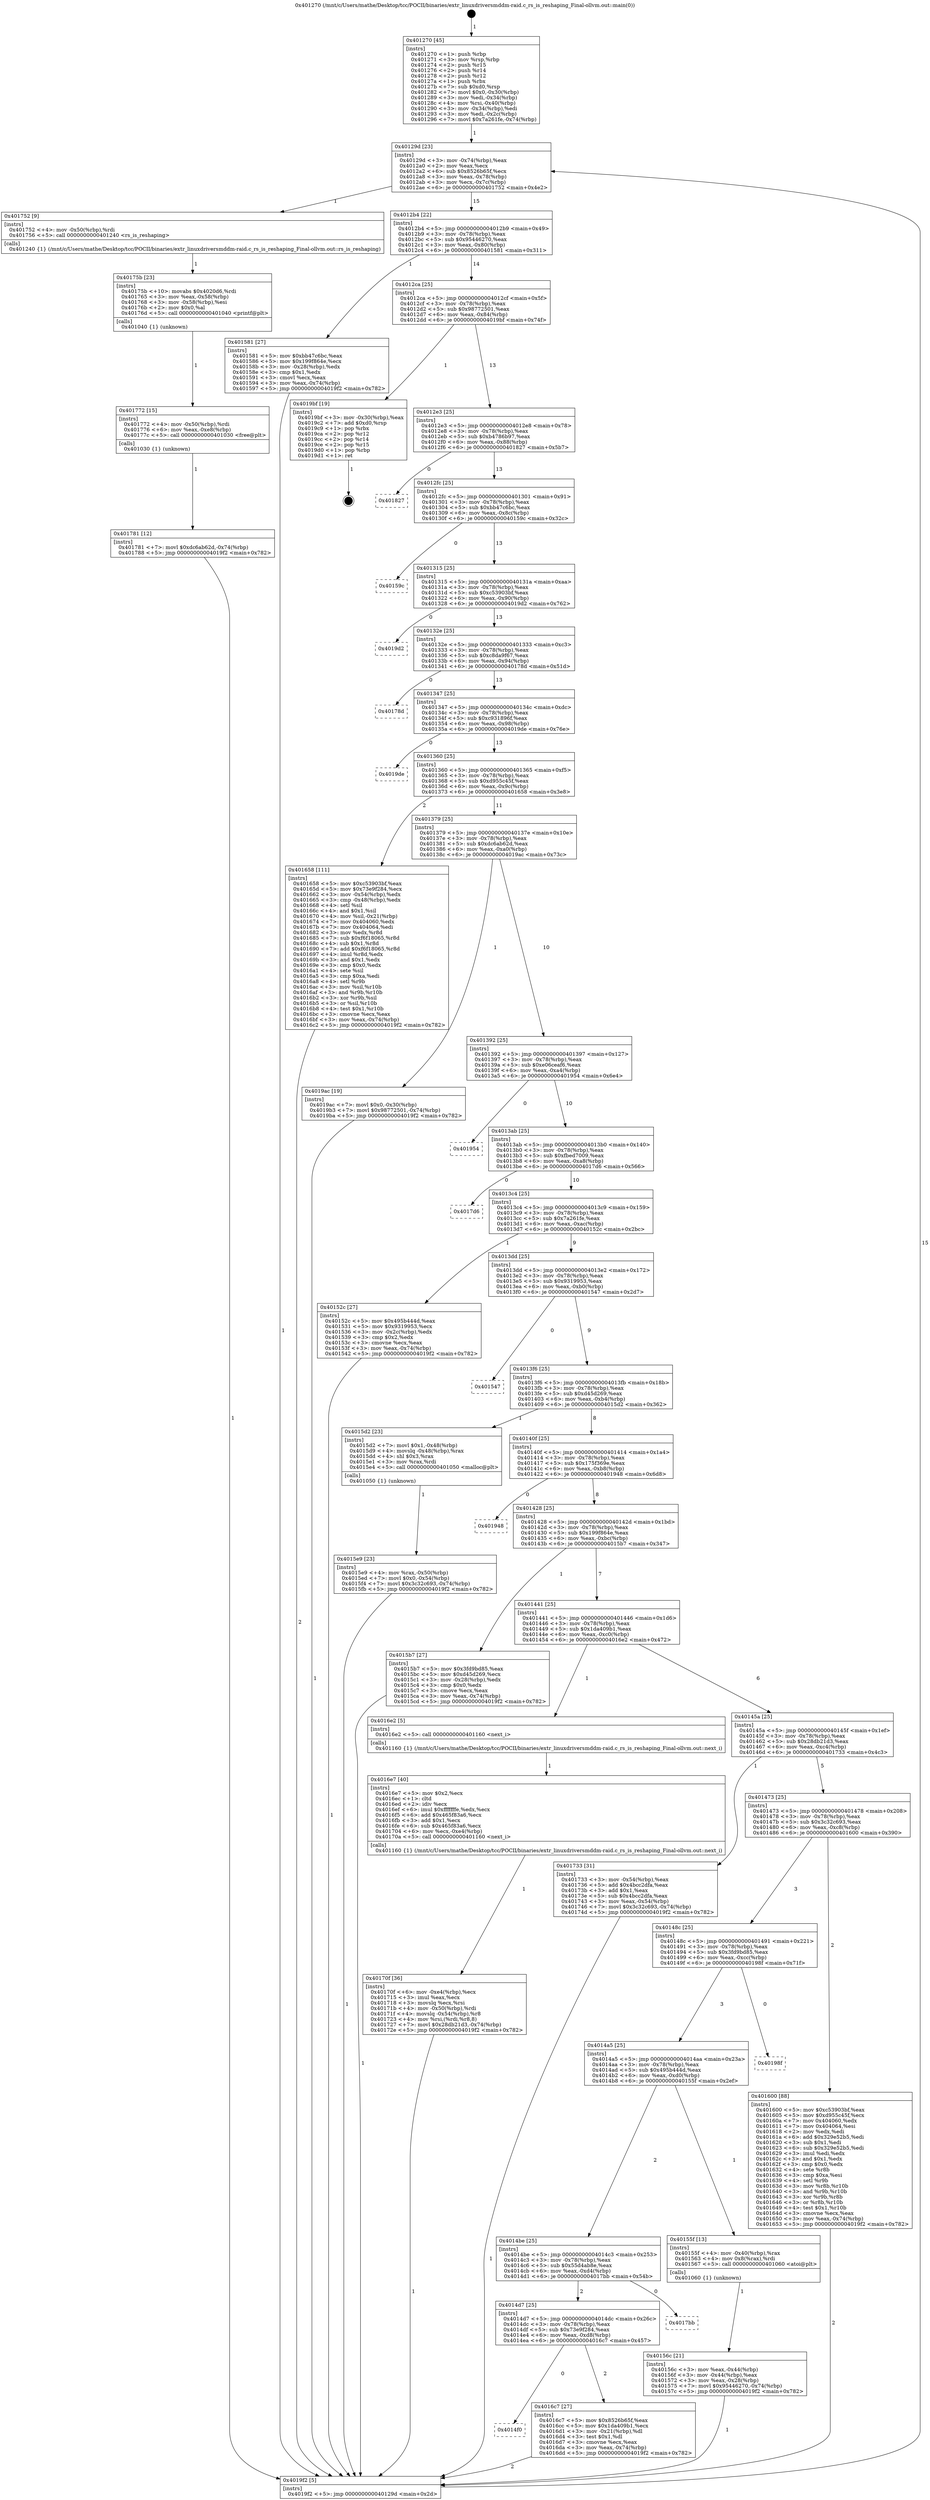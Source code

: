 digraph "0x401270" {
  label = "0x401270 (/mnt/c/Users/mathe/Desktop/tcc/POCII/binaries/extr_linuxdriversmddm-raid.c_rs_is_reshaping_Final-ollvm.out::main(0))"
  labelloc = "t"
  node[shape=record]

  Entry [label="",width=0.3,height=0.3,shape=circle,fillcolor=black,style=filled]
  "0x40129d" [label="{
     0x40129d [23]\l
     | [instrs]\l
     &nbsp;&nbsp;0x40129d \<+3\>: mov -0x74(%rbp),%eax\l
     &nbsp;&nbsp;0x4012a0 \<+2\>: mov %eax,%ecx\l
     &nbsp;&nbsp;0x4012a2 \<+6\>: sub $0x8526b65f,%ecx\l
     &nbsp;&nbsp;0x4012a8 \<+3\>: mov %eax,-0x78(%rbp)\l
     &nbsp;&nbsp;0x4012ab \<+3\>: mov %ecx,-0x7c(%rbp)\l
     &nbsp;&nbsp;0x4012ae \<+6\>: je 0000000000401752 \<main+0x4e2\>\l
  }"]
  "0x401752" [label="{
     0x401752 [9]\l
     | [instrs]\l
     &nbsp;&nbsp;0x401752 \<+4\>: mov -0x50(%rbp),%rdi\l
     &nbsp;&nbsp;0x401756 \<+5\>: call 0000000000401240 \<rs_is_reshaping\>\l
     | [calls]\l
     &nbsp;&nbsp;0x401240 \{1\} (/mnt/c/Users/mathe/Desktop/tcc/POCII/binaries/extr_linuxdriversmddm-raid.c_rs_is_reshaping_Final-ollvm.out::rs_is_reshaping)\l
  }"]
  "0x4012b4" [label="{
     0x4012b4 [22]\l
     | [instrs]\l
     &nbsp;&nbsp;0x4012b4 \<+5\>: jmp 00000000004012b9 \<main+0x49\>\l
     &nbsp;&nbsp;0x4012b9 \<+3\>: mov -0x78(%rbp),%eax\l
     &nbsp;&nbsp;0x4012bc \<+5\>: sub $0x95446270,%eax\l
     &nbsp;&nbsp;0x4012c1 \<+3\>: mov %eax,-0x80(%rbp)\l
     &nbsp;&nbsp;0x4012c4 \<+6\>: je 0000000000401581 \<main+0x311\>\l
  }"]
  Exit [label="",width=0.3,height=0.3,shape=circle,fillcolor=black,style=filled,peripheries=2]
  "0x401581" [label="{
     0x401581 [27]\l
     | [instrs]\l
     &nbsp;&nbsp;0x401581 \<+5\>: mov $0xbb47c6bc,%eax\l
     &nbsp;&nbsp;0x401586 \<+5\>: mov $0x199f864e,%ecx\l
     &nbsp;&nbsp;0x40158b \<+3\>: mov -0x28(%rbp),%edx\l
     &nbsp;&nbsp;0x40158e \<+3\>: cmp $0x1,%edx\l
     &nbsp;&nbsp;0x401591 \<+3\>: cmovl %ecx,%eax\l
     &nbsp;&nbsp;0x401594 \<+3\>: mov %eax,-0x74(%rbp)\l
     &nbsp;&nbsp;0x401597 \<+5\>: jmp 00000000004019f2 \<main+0x782\>\l
  }"]
  "0x4012ca" [label="{
     0x4012ca [25]\l
     | [instrs]\l
     &nbsp;&nbsp;0x4012ca \<+5\>: jmp 00000000004012cf \<main+0x5f\>\l
     &nbsp;&nbsp;0x4012cf \<+3\>: mov -0x78(%rbp),%eax\l
     &nbsp;&nbsp;0x4012d2 \<+5\>: sub $0x98772501,%eax\l
     &nbsp;&nbsp;0x4012d7 \<+6\>: mov %eax,-0x84(%rbp)\l
     &nbsp;&nbsp;0x4012dd \<+6\>: je 00000000004019bf \<main+0x74f\>\l
  }"]
  "0x401781" [label="{
     0x401781 [12]\l
     | [instrs]\l
     &nbsp;&nbsp;0x401781 \<+7\>: movl $0xdc6ab62d,-0x74(%rbp)\l
     &nbsp;&nbsp;0x401788 \<+5\>: jmp 00000000004019f2 \<main+0x782\>\l
  }"]
  "0x4019bf" [label="{
     0x4019bf [19]\l
     | [instrs]\l
     &nbsp;&nbsp;0x4019bf \<+3\>: mov -0x30(%rbp),%eax\l
     &nbsp;&nbsp;0x4019c2 \<+7\>: add $0xd0,%rsp\l
     &nbsp;&nbsp;0x4019c9 \<+1\>: pop %rbx\l
     &nbsp;&nbsp;0x4019ca \<+2\>: pop %r12\l
     &nbsp;&nbsp;0x4019cc \<+2\>: pop %r14\l
     &nbsp;&nbsp;0x4019ce \<+2\>: pop %r15\l
     &nbsp;&nbsp;0x4019d0 \<+1\>: pop %rbp\l
     &nbsp;&nbsp;0x4019d1 \<+1\>: ret\l
  }"]
  "0x4012e3" [label="{
     0x4012e3 [25]\l
     | [instrs]\l
     &nbsp;&nbsp;0x4012e3 \<+5\>: jmp 00000000004012e8 \<main+0x78\>\l
     &nbsp;&nbsp;0x4012e8 \<+3\>: mov -0x78(%rbp),%eax\l
     &nbsp;&nbsp;0x4012eb \<+5\>: sub $0xb4786b97,%eax\l
     &nbsp;&nbsp;0x4012f0 \<+6\>: mov %eax,-0x88(%rbp)\l
     &nbsp;&nbsp;0x4012f6 \<+6\>: je 0000000000401827 \<main+0x5b7\>\l
  }"]
  "0x401772" [label="{
     0x401772 [15]\l
     | [instrs]\l
     &nbsp;&nbsp;0x401772 \<+4\>: mov -0x50(%rbp),%rdi\l
     &nbsp;&nbsp;0x401776 \<+6\>: mov %eax,-0xe8(%rbp)\l
     &nbsp;&nbsp;0x40177c \<+5\>: call 0000000000401030 \<free@plt\>\l
     | [calls]\l
     &nbsp;&nbsp;0x401030 \{1\} (unknown)\l
  }"]
  "0x401827" [label="{
     0x401827\l
  }", style=dashed]
  "0x4012fc" [label="{
     0x4012fc [25]\l
     | [instrs]\l
     &nbsp;&nbsp;0x4012fc \<+5\>: jmp 0000000000401301 \<main+0x91\>\l
     &nbsp;&nbsp;0x401301 \<+3\>: mov -0x78(%rbp),%eax\l
     &nbsp;&nbsp;0x401304 \<+5\>: sub $0xbb47c6bc,%eax\l
     &nbsp;&nbsp;0x401309 \<+6\>: mov %eax,-0x8c(%rbp)\l
     &nbsp;&nbsp;0x40130f \<+6\>: je 000000000040159c \<main+0x32c\>\l
  }"]
  "0x40175b" [label="{
     0x40175b [23]\l
     | [instrs]\l
     &nbsp;&nbsp;0x40175b \<+10\>: movabs $0x4020d6,%rdi\l
     &nbsp;&nbsp;0x401765 \<+3\>: mov %eax,-0x58(%rbp)\l
     &nbsp;&nbsp;0x401768 \<+3\>: mov -0x58(%rbp),%esi\l
     &nbsp;&nbsp;0x40176b \<+2\>: mov $0x0,%al\l
     &nbsp;&nbsp;0x40176d \<+5\>: call 0000000000401040 \<printf@plt\>\l
     | [calls]\l
     &nbsp;&nbsp;0x401040 \{1\} (unknown)\l
  }"]
  "0x40159c" [label="{
     0x40159c\l
  }", style=dashed]
  "0x401315" [label="{
     0x401315 [25]\l
     | [instrs]\l
     &nbsp;&nbsp;0x401315 \<+5\>: jmp 000000000040131a \<main+0xaa\>\l
     &nbsp;&nbsp;0x40131a \<+3\>: mov -0x78(%rbp),%eax\l
     &nbsp;&nbsp;0x40131d \<+5\>: sub $0xc53903bf,%eax\l
     &nbsp;&nbsp;0x401322 \<+6\>: mov %eax,-0x90(%rbp)\l
     &nbsp;&nbsp;0x401328 \<+6\>: je 00000000004019d2 \<main+0x762\>\l
  }"]
  "0x40170f" [label="{
     0x40170f [36]\l
     | [instrs]\l
     &nbsp;&nbsp;0x40170f \<+6\>: mov -0xe4(%rbp),%ecx\l
     &nbsp;&nbsp;0x401715 \<+3\>: imul %eax,%ecx\l
     &nbsp;&nbsp;0x401718 \<+3\>: movslq %ecx,%rsi\l
     &nbsp;&nbsp;0x40171b \<+4\>: mov -0x50(%rbp),%rdi\l
     &nbsp;&nbsp;0x40171f \<+4\>: movslq -0x54(%rbp),%r8\l
     &nbsp;&nbsp;0x401723 \<+4\>: mov %rsi,(%rdi,%r8,8)\l
     &nbsp;&nbsp;0x401727 \<+7\>: movl $0x28db21d3,-0x74(%rbp)\l
     &nbsp;&nbsp;0x40172e \<+5\>: jmp 00000000004019f2 \<main+0x782\>\l
  }"]
  "0x4019d2" [label="{
     0x4019d2\l
  }", style=dashed]
  "0x40132e" [label="{
     0x40132e [25]\l
     | [instrs]\l
     &nbsp;&nbsp;0x40132e \<+5\>: jmp 0000000000401333 \<main+0xc3\>\l
     &nbsp;&nbsp;0x401333 \<+3\>: mov -0x78(%rbp),%eax\l
     &nbsp;&nbsp;0x401336 \<+5\>: sub $0xc8da9f67,%eax\l
     &nbsp;&nbsp;0x40133b \<+6\>: mov %eax,-0x94(%rbp)\l
     &nbsp;&nbsp;0x401341 \<+6\>: je 000000000040178d \<main+0x51d\>\l
  }"]
  "0x4016e7" [label="{
     0x4016e7 [40]\l
     | [instrs]\l
     &nbsp;&nbsp;0x4016e7 \<+5\>: mov $0x2,%ecx\l
     &nbsp;&nbsp;0x4016ec \<+1\>: cltd\l
     &nbsp;&nbsp;0x4016ed \<+2\>: idiv %ecx\l
     &nbsp;&nbsp;0x4016ef \<+6\>: imul $0xfffffffe,%edx,%ecx\l
     &nbsp;&nbsp;0x4016f5 \<+6\>: add $0x465f83a6,%ecx\l
     &nbsp;&nbsp;0x4016fb \<+3\>: add $0x1,%ecx\l
     &nbsp;&nbsp;0x4016fe \<+6\>: sub $0x465f83a6,%ecx\l
     &nbsp;&nbsp;0x401704 \<+6\>: mov %ecx,-0xe4(%rbp)\l
     &nbsp;&nbsp;0x40170a \<+5\>: call 0000000000401160 \<next_i\>\l
     | [calls]\l
     &nbsp;&nbsp;0x401160 \{1\} (/mnt/c/Users/mathe/Desktop/tcc/POCII/binaries/extr_linuxdriversmddm-raid.c_rs_is_reshaping_Final-ollvm.out::next_i)\l
  }"]
  "0x40178d" [label="{
     0x40178d\l
  }", style=dashed]
  "0x401347" [label="{
     0x401347 [25]\l
     | [instrs]\l
     &nbsp;&nbsp;0x401347 \<+5\>: jmp 000000000040134c \<main+0xdc\>\l
     &nbsp;&nbsp;0x40134c \<+3\>: mov -0x78(%rbp),%eax\l
     &nbsp;&nbsp;0x40134f \<+5\>: sub $0xc931896f,%eax\l
     &nbsp;&nbsp;0x401354 \<+6\>: mov %eax,-0x98(%rbp)\l
     &nbsp;&nbsp;0x40135a \<+6\>: je 00000000004019de \<main+0x76e\>\l
  }"]
  "0x4014f0" [label="{
     0x4014f0\l
  }", style=dashed]
  "0x4019de" [label="{
     0x4019de\l
  }", style=dashed]
  "0x401360" [label="{
     0x401360 [25]\l
     | [instrs]\l
     &nbsp;&nbsp;0x401360 \<+5\>: jmp 0000000000401365 \<main+0xf5\>\l
     &nbsp;&nbsp;0x401365 \<+3\>: mov -0x78(%rbp),%eax\l
     &nbsp;&nbsp;0x401368 \<+5\>: sub $0xd955c45f,%eax\l
     &nbsp;&nbsp;0x40136d \<+6\>: mov %eax,-0x9c(%rbp)\l
     &nbsp;&nbsp;0x401373 \<+6\>: je 0000000000401658 \<main+0x3e8\>\l
  }"]
  "0x4016c7" [label="{
     0x4016c7 [27]\l
     | [instrs]\l
     &nbsp;&nbsp;0x4016c7 \<+5\>: mov $0x8526b65f,%eax\l
     &nbsp;&nbsp;0x4016cc \<+5\>: mov $0x1da409b1,%ecx\l
     &nbsp;&nbsp;0x4016d1 \<+3\>: mov -0x21(%rbp),%dl\l
     &nbsp;&nbsp;0x4016d4 \<+3\>: test $0x1,%dl\l
     &nbsp;&nbsp;0x4016d7 \<+3\>: cmovne %ecx,%eax\l
     &nbsp;&nbsp;0x4016da \<+3\>: mov %eax,-0x74(%rbp)\l
     &nbsp;&nbsp;0x4016dd \<+5\>: jmp 00000000004019f2 \<main+0x782\>\l
  }"]
  "0x401658" [label="{
     0x401658 [111]\l
     | [instrs]\l
     &nbsp;&nbsp;0x401658 \<+5\>: mov $0xc53903bf,%eax\l
     &nbsp;&nbsp;0x40165d \<+5\>: mov $0x73e9f284,%ecx\l
     &nbsp;&nbsp;0x401662 \<+3\>: mov -0x54(%rbp),%edx\l
     &nbsp;&nbsp;0x401665 \<+3\>: cmp -0x48(%rbp),%edx\l
     &nbsp;&nbsp;0x401668 \<+4\>: setl %sil\l
     &nbsp;&nbsp;0x40166c \<+4\>: and $0x1,%sil\l
     &nbsp;&nbsp;0x401670 \<+4\>: mov %sil,-0x21(%rbp)\l
     &nbsp;&nbsp;0x401674 \<+7\>: mov 0x404060,%edx\l
     &nbsp;&nbsp;0x40167b \<+7\>: mov 0x404064,%edi\l
     &nbsp;&nbsp;0x401682 \<+3\>: mov %edx,%r8d\l
     &nbsp;&nbsp;0x401685 \<+7\>: sub $0xf6f18065,%r8d\l
     &nbsp;&nbsp;0x40168c \<+4\>: sub $0x1,%r8d\l
     &nbsp;&nbsp;0x401690 \<+7\>: add $0xf6f18065,%r8d\l
     &nbsp;&nbsp;0x401697 \<+4\>: imul %r8d,%edx\l
     &nbsp;&nbsp;0x40169b \<+3\>: and $0x1,%edx\l
     &nbsp;&nbsp;0x40169e \<+3\>: cmp $0x0,%edx\l
     &nbsp;&nbsp;0x4016a1 \<+4\>: sete %sil\l
     &nbsp;&nbsp;0x4016a5 \<+3\>: cmp $0xa,%edi\l
     &nbsp;&nbsp;0x4016a8 \<+4\>: setl %r9b\l
     &nbsp;&nbsp;0x4016ac \<+3\>: mov %sil,%r10b\l
     &nbsp;&nbsp;0x4016af \<+3\>: and %r9b,%r10b\l
     &nbsp;&nbsp;0x4016b2 \<+3\>: xor %r9b,%sil\l
     &nbsp;&nbsp;0x4016b5 \<+3\>: or %sil,%r10b\l
     &nbsp;&nbsp;0x4016b8 \<+4\>: test $0x1,%r10b\l
     &nbsp;&nbsp;0x4016bc \<+3\>: cmovne %ecx,%eax\l
     &nbsp;&nbsp;0x4016bf \<+3\>: mov %eax,-0x74(%rbp)\l
     &nbsp;&nbsp;0x4016c2 \<+5\>: jmp 00000000004019f2 \<main+0x782\>\l
  }"]
  "0x401379" [label="{
     0x401379 [25]\l
     | [instrs]\l
     &nbsp;&nbsp;0x401379 \<+5\>: jmp 000000000040137e \<main+0x10e\>\l
     &nbsp;&nbsp;0x40137e \<+3\>: mov -0x78(%rbp),%eax\l
     &nbsp;&nbsp;0x401381 \<+5\>: sub $0xdc6ab62d,%eax\l
     &nbsp;&nbsp;0x401386 \<+6\>: mov %eax,-0xa0(%rbp)\l
     &nbsp;&nbsp;0x40138c \<+6\>: je 00000000004019ac \<main+0x73c\>\l
  }"]
  "0x4014d7" [label="{
     0x4014d7 [25]\l
     | [instrs]\l
     &nbsp;&nbsp;0x4014d7 \<+5\>: jmp 00000000004014dc \<main+0x26c\>\l
     &nbsp;&nbsp;0x4014dc \<+3\>: mov -0x78(%rbp),%eax\l
     &nbsp;&nbsp;0x4014df \<+5\>: sub $0x73e9f284,%eax\l
     &nbsp;&nbsp;0x4014e4 \<+6\>: mov %eax,-0xd8(%rbp)\l
     &nbsp;&nbsp;0x4014ea \<+6\>: je 00000000004016c7 \<main+0x457\>\l
  }"]
  "0x4019ac" [label="{
     0x4019ac [19]\l
     | [instrs]\l
     &nbsp;&nbsp;0x4019ac \<+7\>: movl $0x0,-0x30(%rbp)\l
     &nbsp;&nbsp;0x4019b3 \<+7\>: movl $0x98772501,-0x74(%rbp)\l
     &nbsp;&nbsp;0x4019ba \<+5\>: jmp 00000000004019f2 \<main+0x782\>\l
  }"]
  "0x401392" [label="{
     0x401392 [25]\l
     | [instrs]\l
     &nbsp;&nbsp;0x401392 \<+5\>: jmp 0000000000401397 \<main+0x127\>\l
     &nbsp;&nbsp;0x401397 \<+3\>: mov -0x78(%rbp),%eax\l
     &nbsp;&nbsp;0x40139a \<+5\>: sub $0xe06ceaf6,%eax\l
     &nbsp;&nbsp;0x40139f \<+6\>: mov %eax,-0xa4(%rbp)\l
     &nbsp;&nbsp;0x4013a5 \<+6\>: je 0000000000401954 \<main+0x6e4\>\l
  }"]
  "0x4017bb" [label="{
     0x4017bb\l
  }", style=dashed]
  "0x401954" [label="{
     0x401954\l
  }", style=dashed]
  "0x4013ab" [label="{
     0x4013ab [25]\l
     | [instrs]\l
     &nbsp;&nbsp;0x4013ab \<+5\>: jmp 00000000004013b0 \<main+0x140\>\l
     &nbsp;&nbsp;0x4013b0 \<+3\>: mov -0x78(%rbp),%eax\l
     &nbsp;&nbsp;0x4013b3 \<+5\>: sub $0xfbed7009,%eax\l
     &nbsp;&nbsp;0x4013b8 \<+6\>: mov %eax,-0xa8(%rbp)\l
     &nbsp;&nbsp;0x4013be \<+6\>: je 00000000004017d6 \<main+0x566\>\l
  }"]
  "0x4015e9" [label="{
     0x4015e9 [23]\l
     | [instrs]\l
     &nbsp;&nbsp;0x4015e9 \<+4\>: mov %rax,-0x50(%rbp)\l
     &nbsp;&nbsp;0x4015ed \<+7\>: movl $0x0,-0x54(%rbp)\l
     &nbsp;&nbsp;0x4015f4 \<+7\>: movl $0x3c32c693,-0x74(%rbp)\l
     &nbsp;&nbsp;0x4015fb \<+5\>: jmp 00000000004019f2 \<main+0x782\>\l
  }"]
  "0x4017d6" [label="{
     0x4017d6\l
  }", style=dashed]
  "0x4013c4" [label="{
     0x4013c4 [25]\l
     | [instrs]\l
     &nbsp;&nbsp;0x4013c4 \<+5\>: jmp 00000000004013c9 \<main+0x159\>\l
     &nbsp;&nbsp;0x4013c9 \<+3\>: mov -0x78(%rbp),%eax\l
     &nbsp;&nbsp;0x4013cc \<+5\>: sub $0x7a261fe,%eax\l
     &nbsp;&nbsp;0x4013d1 \<+6\>: mov %eax,-0xac(%rbp)\l
     &nbsp;&nbsp;0x4013d7 \<+6\>: je 000000000040152c \<main+0x2bc\>\l
  }"]
  "0x40156c" [label="{
     0x40156c [21]\l
     | [instrs]\l
     &nbsp;&nbsp;0x40156c \<+3\>: mov %eax,-0x44(%rbp)\l
     &nbsp;&nbsp;0x40156f \<+3\>: mov -0x44(%rbp),%eax\l
     &nbsp;&nbsp;0x401572 \<+3\>: mov %eax,-0x28(%rbp)\l
     &nbsp;&nbsp;0x401575 \<+7\>: movl $0x95446270,-0x74(%rbp)\l
     &nbsp;&nbsp;0x40157c \<+5\>: jmp 00000000004019f2 \<main+0x782\>\l
  }"]
  "0x40152c" [label="{
     0x40152c [27]\l
     | [instrs]\l
     &nbsp;&nbsp;0x40152c \<+5\>: mov $0x495b444d,%eax\l
     &nbsp;&nbsp;0x401531 \<+5\>: mov $0x9319953,%ecx\l
     &nbsp;&nbsp;0x401536 \<+3\>: mov -0x2c(%rbp),%edx\l
     &nbsp;&nbsp;0x401539 \<+3\>: cmp $0x2,%edx\l
     &nbsp;&nbsp;0x40153c \<+3\>: cmovne %ecx,%eax\l
     &nbsp;&nbsp;0x40153f \<+3\>: mov %eax,-0x74(%rbp)\l
     &nbsp;&nbsp;0x401542 \<+5\>: jmp 00000000004019f2 \<main+0x782\>\l
  }"]
  "0x4013dd" [label="{
     0x4013dd [25]\l
     | [instrs]\l
     &nbsp;&nbsp;0x4013dd \<+5\>: jmp 00000000004013e2 \<main+0x172\>\l
     &nbsp;&nbsp;0x4013e2 \<+3\>: mov -0x78(%rbp),%eax\l
     &nbsp;&nbsp;0x4013e5 \<+5\>: sub $0x9319953,%eax\l
     &nbsp;&nbsp;0x4013ea \<+6\>: mov %eax,-0xb0(%rbp)\l
     &nbsp;&nbsp;0x4013f0 \<+6\>: je 0000000000401547 \<main+0x2d7\>\l
  }"]
  "0x4019f2" [label="{
     0x4019f2 [5]\l
     | [instrs]\l
     &nbsp;&nbsp;0x4019f2 \<+5\>: jmp 000000000040129d \<main+0x2d\>\l
  }"]
  "0x401270" [label="{
     0x401270 [45]\l
     | [instrs]\l
     &nbsp;&nbsp;0x401270 \<+1\>: push %rbp\l
     &nbsp;&nbsp;0x401271 \<+3\>: mov %rsp,%rbp\l
     &nbsp;&nbsp;0x401274 \<+2\>: push %r15\l
     &nbsp;&nbsp;0x401276 \<+2\>: push %r14\l
     &nbsp;&nbsp;0x401278 \<+2\>: push %r12\l
     &nbsp;&nbsp;0x40127a \<+1\>: push %rbx\l
     &nbsp;&nbsp;0x40127b \<+7\>: sub $0xd0,%rsp\l
     &nbsp;&nbsp;0x401282 \<+7\>: movl $0x0,-0x30(%rbp)\l
     &nbsp;&nbsp;0x401289 \<+3\>: mov %edi,-0x34(%rbp)\l
     &nbsp;&nbsp;0x40128c \<+4\>: mov %rsi,-0x40(%rbp)\l
     &nbsp;&nbsp;0x401290 \<+3\>: mov -0x34(%rbp),%edi\l
     &nbsp;&nbsp;0x401293 \<+3\>: mov %edi,-0x2c(%rbp)\l
     &nbsp;&nbsp;0x401296 \<+7\>: movl $0x7a261fe,-0x74(%rbp)\l
  }"]
  "0x4014be" [label="{
     0x4014be [25]\l
     | [instrs]\l
     &nbsp;&nbsp;0x4014be \<+5\>: jmp 00000000004014c3 \<main+0x253\>\l
     &nbsp;&nbsp;0x4014c3 \<+3\>: mov -0x78(%rbp),%eax\l
     &nbsp;&nbsp;0x4014c6 \<+5\>: sub $0x55d4ab8e,%eax\l
     &nbsp;&nbsp;0x4014cb \<+6\>: mov %eax,-0xd4(%rbp)\l
     &nbsp;&nbsp;0x4014d1 \<+6\>: je 00000000004017bb \<main+0x54b\>\l
  }"]
  "0x401547" [label="{
     0x401547\l
  }", style=dashed]
  "0x4013f6" [label="{
     0x4013f6 [25]\l
     | [instrs]\l
     &nbsp;&nbsp;0x4013f6 \<+5\>: jmp 00000000004013fb \<main+0x18b\>\l
     &nbsp;&nbsp;0x4013fb \<+3\>: mov -0x78(%rbp),%eax\l
     &nbsp;&nbsp;0x4013fe \<+5\>: sub $0xd45d269,%eax\l
     &nbsp;&nbsp;0x401403 \<+6\>: mov %eax,-0xb4(%rbp)\l
     &nbsp;&nbsp;0x401409 \<+6\>: je 00000000004015d2 \<main+0x362\>\l
  }"]
  "0x40155f" [label="{
     0x40155f [13]\l
     | [instrs]\l
     &nbsp;&nbsp;0x40155f \<+4\>: mov -0x40(%rbp),%rax\l
     &nbsp;&nbsp;0x401563 \<+4\>: mov 0x8(%rax),%rdi\l
     &nbsp;&nbsp;0x401567 \<+5\>: call 0000000000401060 \<atoi@plt\>\l
     | [calls]\l
     &nbsp;&nbsp;0x401060 \{1\} (unknown)\l
  }"]
  "0x4015d2" [label="{
     0x4015d2 [23]\l
     | [instrs]\l
     &nbsp;&nbsp;0x4015d2 \<+7\>: movl $0x1,-0x48(%rbp)\l
     &nbsp;&nbsp;0x4015d9 \<+4\>: movslq -0x48(%rbp),%rax\l
     &nbsp;&nbsp;0x4015dd \<+4\>: shl $0x3,%rax\l
     &nbsp;&nbsp;0x4015e1 \<+3\>: mov %rax,%rdi\l
     &nbsp;&nbsp;0x4015e4 \<+5\>: call 0000000000401050 \<malloc@plt\>\l
     | [calls]\l
     &nbsp;&nbsp;0x401050 \{1\} (unknown)\l
  }"]
  "0x40140f" [label="{
     0x40140f [25]\l
     | [instrs]\l
     &nbsp;&nbsp;0x40140f \<+5\>: jmp 0000000000401414 \<main+0x1a4\>\l
     &nbsp;&nbsp;0x401414 \<+3\>: mov -0x78(%rbp),%eax\l
     &nbsp;&nbsp;0x401417 \<+5\>: sub $0x175f369e,%eax\l
     &nbsp;&nbsp;0x40141c \<+6\>: mov %eax,-0xb8(%rbp)\l
     &nbsp;&nbsp;0x401422 \<+6\>: je 0000000000401948 \<main+0x6d8\>\l
  }"]
  "0x4014a5" [label="{
     0x4014a5 [25]\l
     | [instrs]\l
     &nbsp;&nbsp;0x4014a5 \<+5\>: jmp 00000000004014aa \<main+0x23a\>\l
     &nbsp;&nbsp;0x4014aa \<+3\>: mov -0x78(%rbp),%eax\l
     &nbsp;&nbsp;0x4014ad \<+5\>: sub $0x495b444d,%eax\l
     &nbsp;&nbsp;0x4014b2 \<+6\>: mov %eax,-0xd0(%rbp)\l
     &nbsp;&nbsp;0x4014b8 \<+6\>: je 000000000040155f \<main+0x2ef\>\l
  }"]
  "0x401948" [label="{
     0x401948\l
  }", style=dashed]
  "0x401428" [label="{
     0x401428 [25]\l
     | [instrs]\l
     &nbsp;&nbsp;0x401428 \<+5\>: jmp 000000000040142d \<main+0x1bd\>\l
     &nbsp;&nbsp;0x40142d \<+3\>: mov -0x78(%rbp),%eax\l
     &nbsp;&nbsp;0x401430 \<+5\>: sub $0x199f864e,%eax\l
     &nbsp;&nbsp;0x401435 \<+6\>: mov %eax,-0xbc(%rbp)\l
     &nbsp;&nbsp;0x40143b \<+6\>: je 00000000004015b7 \<main+0x347\>\l
  }"]
  "0x40198f" [label="{
     0x40198f\l
  }", style=dashed]
  "0x4015b7" [label="{
     0x4015b7 [27]\l
     | [instrs]\l
     &nbsp;&nbsp;0x4015b7 \<+5\>: mov $0x3fd9bd85,%eax\l
     &nbsp;&nbsp;0x4015bc \<+5\>: mov $0xd45d269,%ecx\l
     &nbsp;&nbsp;0x4015c1 \<+3\>: mov -0x28(%rbp),%edx\l
     &nbsp;&nbsp;0x4015c4 \<+3\>: cmp $0x0,%edx\l
     &nbsp;&nbsp;0x4015c7 \<+3\>: cmove %ecx,%eax\l
     &nbsp;&nbsp;0x4015ca \<+3\>: mov %eax,-0x74(%rbp)\l
     &nbsp;&nbsp;0x4015cd \<+5\>: jmp 00000000004019f2 \<main+0x782\>\l
  }"]
  "0x401441" [label="{
     0x401441 [25]\l
     | [instrs]\l
     &nbsp;&nbsp;0x401441 \<+5\>: jmp 0000000000401446 \<main+0x1d6\>\l
     &nbsp;&nbsp;0x401446 \<+3\>: mov -0x78(%rbp),%eax\l
     &nbsp;&nbsp;0x401449 \<+5\>: sub $0x1da409b1,%eax\l
     &nbsp;&nbsp;0x40144e \<+6\>: mov %eax,-0xc0(%rbp)\l
     &nbsp;&nbsp;0x401454 \<+6\>: je 00000000004016e2 \<main+0x472\>\l
  }"]
  "0x40148c" [label="{
     0x40148c [25]\l
     | [instrs]\l
     &nbsp;&nbsp;0x40148c \<+5\>: jmp 0000000000401491 \<main+0x221\>\l
     &nbsp;&nbsp;0x401491 \<+3\>: mov -0x78(%rbp),%eax\l
     &nbsp;&nbsp;0x401494 \<+5\>: sub $0x3fd9bd85,%eax\l
     &nbsp;&nbsp;0x401499 \<+6\>: mov %eax,-0xcc(%rbp)\l
     &nbsp;&nbsp;0x40149f \<+6\>: je 000000000040198f \<main+0x71f\>\l
  }"]
  "0x4016e2" [label="{
     0x4016e2 [5]\l
     | [instrs]\l
     &nbsp;&nbsp;0x4016e2 \<+5\>: call 0000000000401160 \<next_i\>\l
     | [calls]\l
     &nbsp;&nbsp;0x401160 \{1\} (/mnt/c/Users/mathe/Desktop/tcc/POCII/binaries/extr_linuxdriversmddm-raid.c_rs_is_reshaping_Final-ollvm.out::next_i)\l
  }"]
  "0x40145a" [label="{
     0x40145a [25]\l
     | [instrs]\l
     &nbsp;&nbsp;0x40145a \<+5\>: jmp 000000000040145f \<main+0x1ef\>\l
     &nbsp;&nbsp;0x40145f \<+3\>: mov -0x78(%rbp),%eax\l
     &nbsp;&nbsp;0x401462 \<+5\>: sub $0x28db21d3,%eax\l
     &nbsp;&nbsp;0x401467 \<+6\>: mov %eax,-0xc4(%rbp)\l
     &nbsp;&nbsp;0x40146d \<+6\>: je 0000000000401733 \<main+0x4c3\>\l
  }"]
  "0x401600" [label="{
     0x401600 [88]\l
     | [instrs]\l
     &nbsp;&nbsp;0x401600 \<+5\>: mov $0xc53903bf,%eax\l
     &nbsp;&nbsp;0x401605 \<+5\>: mov $0xd955c45f,%ecx\l
     &nbsp;&nbsp;0x40160a \<+7\>: mov 0x404060,%edx\l
     &nbsp;&nbsp;0x401611 \<+7\>: mov 0x404064,%esi\l
     &nbsp;&nbsp;0x401618 \<+2\>: mov %edx,%edi\l
     &nbsp;&nbsp;0x40161a \<+6\>: add $0x329e52b5,%edi\l
     &nbsp;&nbsp;0x401620 \<+3\>: sub $0x1,%edi\l
     &nbsp;&nbsp;0x401623 \<+6\>: sub $0x329e52b5,%edi\l
     &nbsp;&nbsp;0x401629 \<+3\>: imul %edi,%edx\l
     &nbsp;&nbsp;0x40162c \<+3\>: and $0x1,%edx\l
     &nbsp;&nbsp;0x40162f \<+3\>: cmp $0x0,%edx\l
     &nbsp;&nbsp;0x401632 \<+4\>: sete %r8b\l
     &nbsp;&nbsp;0x401636 \<+3\>: cmp $0xa,%esi\l
     &nbsp;&nbsp;0x401639 \<+4\>: setl %r9b\l
     &nbsp;&nbsp;0x40163d \<+3\>: mov %r8b,%r10b\l
     &nbsp;&nbsp;0x401640 \<+3\>: and %r9b,%r10b\l
     &nbsp;&nbsp;0x401643 \<+3\>: xor %r9b,%r8b\l
     &nbsp;&nbsp;0x401646 \<+3\>: or %r8b,%r10b\l
     &nbsp;&nbsp;0x401649 \<+4\>: test $0x1,%r10b\l
     &nbsp;&nbsp;0x40164d \<+3\>: cmovne %ecx,%eax\l
     &nbsp;&nbsp;0x401650 \<+3\>: mov %eax,-0x74(%rbp)\l
     &nbsp;&nbsp;0x401653 \<+5\>: jmp 00000000004019f2 \<main+0x782\>\l
  }"]
  "0x401733" [label="{
     0x401733 [31]\l
     | [instrs]\l
     &nbsp;&nbsp;0x401733 \<+3\>: mov -0x54(%rbp),%eax\l
     &nbsp;&nbsp;0x401736 \<+5\>: add $0x4bcc2dfa,%eax\l
     &nbsp;&nbsp;0x40173b \<+3\>: add $0x1,%eax\l
     &nbsp;&nbsp;0x40173e \<+5\>: sub $0x4bcc2dfa,%eax\l
     &nbsp;&nbsp;0x401743 \<+3\>: mov %eax,-0x54(%rbp)\l
     &nbsp;&nbsp;0x401746 \<+7\>: movl $0x3c32c693,-0x74(%rbp)\l
     &nbsp;&nbsp;0x40174d \<+5\>: jmp 00000000004019f2 \<main+0x782\>\l
  }"]
  "0x401473" [label="{
     0x401473 [25]\l
     | [instrs]\l
     &nbsp;&nbsp;0x401473 \<+5\>: jmp 0000000000401478 \<main+0x208\>\l
     &nbsp;&nbsp;0x401478 \<+3\>: mov -0x78(%rbp),%eax\l
     &nbsp;&nbsp;0x40147b \<+5\>: sub $0x3c32c693,%eax\l
     &nbsp;&nbsp;0x401480 \<+6\>: mov %eax,-0xc8(%rbp)\l
     &nbsp;&nbsp;0x401486 \<+6\>: je 0000000000401600 \<main+0x390\>\l
  }"]
  Entry -> "0x401270" [label=" 1"]
  "0x40129d" -> "0x401752" [label=" 1"]
  "0x40129d" -> "0x4012b4" [label=" 15"]
  "0x4019bf" -> Exit [label=" 1"]
  "0x4012b4" -> "0x401581" [label=" 1"]
  "0x4012b4" -> "0x4012ca" [label=" 14"]
  "0x4019ac" -> "0x4019f2" [label=" 1"]
  "0x4012ca" -> "0x4019bf" [label=" 1"]
  "0x4012ca" -> "0x4012e3" [label=" 13"]
  "0x401781" -> "0x4019f2" [label=" 1"]
  "0x4012e3" -> "0x401827" [label=" 0"]
  "0x4012e3" -> "0x4012fc" [label=" 13"]
  "0x401772" -> "0x401781" [label=" 1"]
  "0x4012fc" -> "0x40159c" [label=" 0"]
  "0x4012fc" -> "0x401315" [label=" 13"]
  "0x40175b" -> "0x401772" [label=" 1"]
  "0x401315" -> "0x4019d2" [label=" 0"]
  "0x401315" -> "0x40132e" [label=" 13"]
  "0x401752" -> "0x40175b" [label=" 1"]
  "0x40132e" -> "0x40178d" [label=" 0"]
  "0x40132e" -> "0x401347" [label=" 13"]
  "0x401733" -> "0x4019f2" [label=" 1"]
  "0x401347" -> "0x4019de" [label=" 0"]
  "0x401347" -> "0x401360" [label=" 13"]
  "0x40170f" -> "0x4019f2" [label=" 1"]
  "0x401360" -> "0x401658" [label=" 2"]
  "0x401360" -> "0x401379" [label=" 11"]
  "0x4016e7" -> "0x40170f" [label=" 1"]
  "0x401379" -> "0x4019ac" [label=" 1"]
  "0x401379" -> "0x401392" [label=" 10"]
  "0x4016c7" -> "0x4019f2" [label=" 2"]
  "0x401392" -> "0x401954" [label=" 0"]
  "0x401392" -> "0x4013ab" [label=" 10"]
  "0x4014d7" -> "0x4014f0" [label=" 0"]
  "0x4013ab" -> "0x4017d6" [label=" 0"]
  "0x4013ab" -> "0x4013c4" [label=" 10"]
  "0x4016e2" -> "0x4016e7" [label=" 1"]
  "0x4013c4" -> "0x40152c" [label=" 1"]
  "0x4013c4" -> "0x4013dd" [label=" 9"]
  "0x40152c" -> "0x4019f2" [label=" 1"]
  "0x401270" -> "0x40129d" [label=" 1"]
  "0x4019f2" -> "0x40129d" [label=" 15"]
  "0x4014be" -> "0x4014d7" [label=" 2"]
  "0x4013dd" -> "0x401547" [label=" 0"]
  "0x4013dd" -> "0x4013f6" [label=" 9"]
  "0x4014be" -> "0x4017bb" [label=" 0"]
  "0x4013f6" -> "0x4015d2" [label=" 1"]
  "0x4013f6" -> "0x40140f" [label=" 8"]
  "0x4014d7" -> "0x4016c7" [label=" 2"]
  "0x40140f" -> "0x401948" [label=" 0"]
  "0x40140f" -> "0x401428" [label=" 8"]
  "0x401600" -> "0x4019f2" [label=" 2"]
  "0x401428" -> "0x4015b7" [label=" 1"]
  "0x401428" -> "0x401441" [label=" 7"]
  "0x4015e9" -> "0x4019f2" [label=" 1"]
  "0x401441" -> "0x4016e2" [label=" 1"]
  "0x401441" -> "0x40145a" [label=" 6"]
  "0x4015b7" -> "0x4019f2" [label=" 1"]
  "0x40145a" -> "0x401733" [label=" 1"]
  "0x40145a" -> "0x401473" [label=" 5"]
  "0x401581" -> "0x4019f2" [label=" 1"]
  "0x401473" -> "0x401600" [label=" 2"]
  "0x401473" -> "0x40148c" [label=" 3"]
  "0x4015d2" -> "0x4015e9" [label=" 1"]
  "0x40148c" -> "0x40198f" [label=" 0"]
  "0x40148c" -> "0x4014a5" [label=" 3"]
  "0x401658" -> "0x4019f2" [label=" 2"]
  "0x4014a5" -> "0x40155f" [label=" 1"]
  "0x4014a5" -> "0x4014be" [label=" 2"]
  "0x40155f" -> "0x40156c" [label=" 1"]
  "0x40156c" -> "0x4019f2" [label=" 1"]
}
